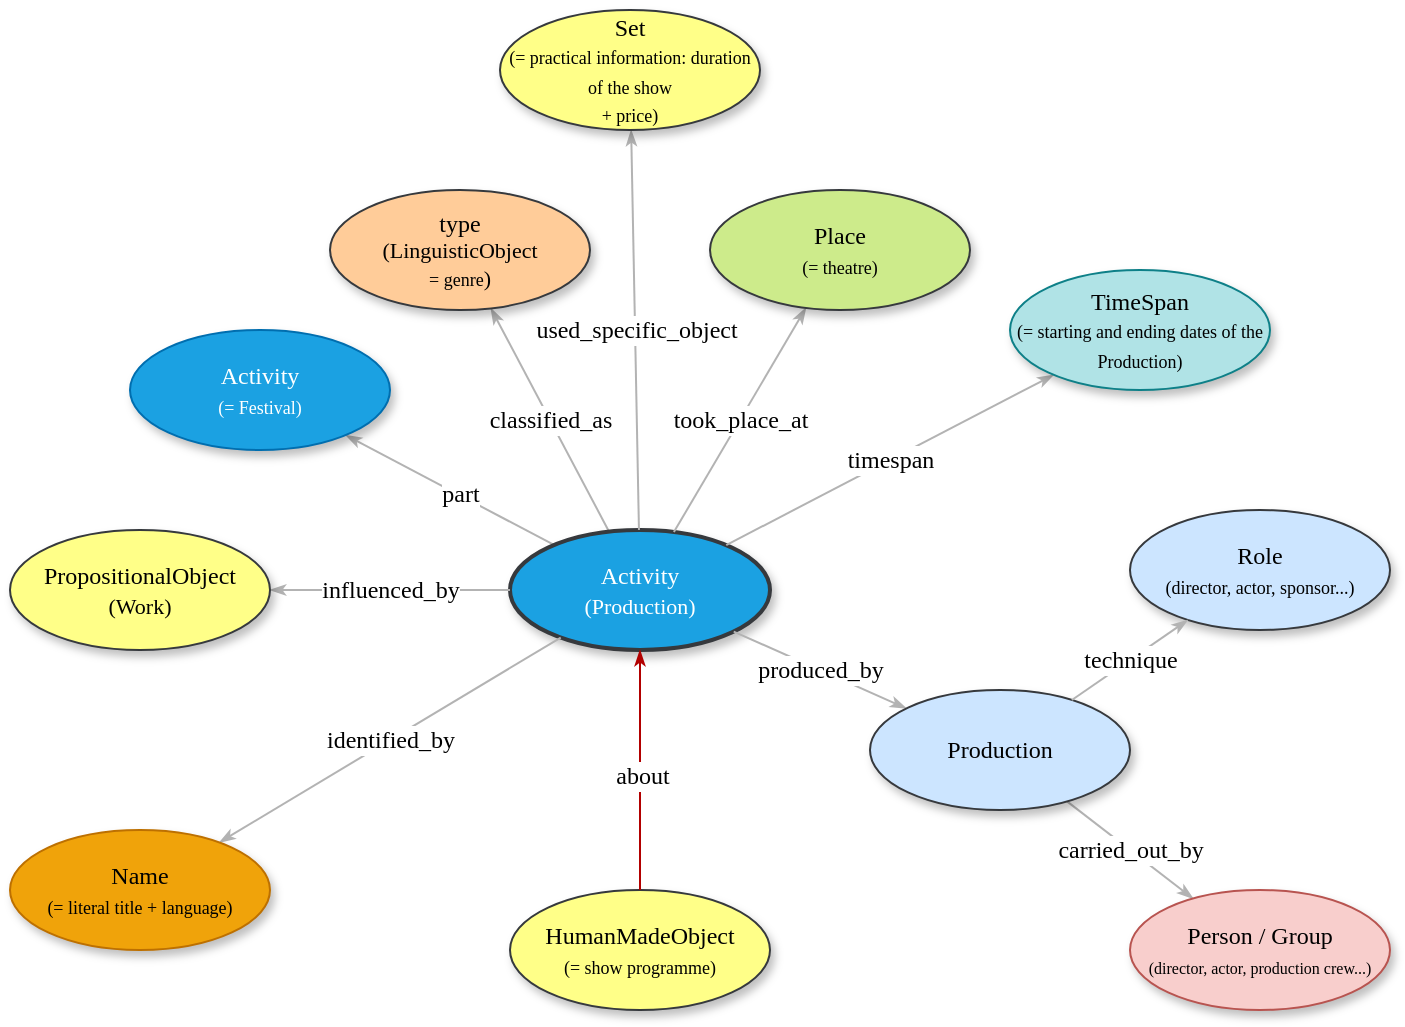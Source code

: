 <mxfile version="27.0.9">
  <diagram name="Page-1" id="42789a77-a242-8287-6e28-9cd8cfd52e62">
    <mxGraphModel dx="1426" dy="1709" grid="1" gridSize="10" guides="1" tooltips="1" connect="1" arrows="1" fold="1" page="1" pageScale="1" pageWidth="1100" pageHeight="850" background="none" math="0" shadow="0">
      <root>
        <mxCell id="0" />
        <mxCell id="1" parent="0" />
        <mxCell id="1ea317790d2ca983-12" style="edgeStyle=none;rounded=1;html=1;labelBackgroundColor=#FFFFFF;startArrow=none;startFill=0;startSize=5;endArrow=classicThin;endFill=1;endSize=5;jettySize=auto;orthogonalLoop=1;strokeColor=#B3B3B3;strokeWidth=1;fontFamily=Verdana;fontSize=12" parent="1" source="1ea317790d2ca983-1" target="1ea317790d2ca983-2" edge="1">
          <mxGeometry relative="1" as="geometry" />
        </mxCell>
        <mxCell id="X0iNmSqpaTb7vp-CemVc-1" value="&lt;font style=&quot;font-size: 12px;&quot; face=&quot;Verdana&quot;&gt;part&lt;/font&gt;" style="edgeLabel;html=1;align=center;verticalAlign=middle;resizable=0;points=[];labelBackgroundColor=#FFFFFF;" parent="1ea317790d2ca983-12" vertex="1" connectable="0">
          <mxGeometry x="-0.08" y="-1" relative="1" as="geometry">
            <mxPoint as="offset" />
          </mxGeometry>
        </mxCell>
        <mxCell id="1ea317790d2ca983-13" value="&lt;span style=&quot;background-color: rgb(255, 255, 255);&quot;&gt;classified_as&lt;/span&gt;" style="edgeStyle=none;rounded=1;html=1;labelBackgroundColor=#FFFFFF;startArrow=none;startFill=0;startSize=5;endArrow=classicThin;endFill=1;endSize=5;jettySize=auto;orthogonalLoop=1;strokeColor=#B3B3B3;strokeWidth=1;fontFamily=Verdana;fontSize=12" parent="1" source="1ea317790d2ca983-1" target="1ea317790d2ca983-9" edge="1">
          <mxGeometry relative="1" as="geometry" />
        </mxCell>
        <mxCell id="1ea317790d2ca983-1" value="&lt;div&gt;Activity&lt;/div&gt;&lt;div&gt;&lt;font style=&quot;font-size: 11px;&quot;&gt;(Production)&lt;/font&gt;&lt;/div&gt;" style="ellipse;whiteSpace=wrap;html=1;rounded=0;shadow=1;comic=0;labelBackgroundColor=none;strokeWidth=2;fontFamily=Verdana;fontSize=12;align=center;fillColor=#1ba1e2;strokeColor=#36393D;fontColor=#ffffff;" parent="1" vertex="1">
          <mxGeometry x="490" y="-80" width="130" height="60" as="geometry" />
        </mxCell>
        <mxCell id="1ea317790d2ca983-21" value="took_place_at" style="edgeStyle=none;rounded=1;html=1;labelBackgroundColor=#FFFFFF;startArrow=none;startFill=0;startSize=5;endArrow=classicThin;endFill=1;endSize=5;jettySize=auto;orthogonalLoop=1;strokeColor=#B3B3B3;strokeWidth=1;fontFamily=Verdana;fontSize=12" parent="1" source="1ea317790d2ca983-1" target="1ea317790d2ca983-7" edge="1">
          <mxGeometry relative="1" as="geometry" />
        </mxCell>
        <mxCell id="1ea317790d2ca983-22" value="timespan" style="edgeStyle=none;rounded=1;html=1;labelBackgroundColor=#FFFFFF;startArrow=none;startFill=0;startSize=5;endArrow=classicThin;endFill=1;endSize=5;jettySize=auto;orthogonalLoop=1;strokeColor=#B3B3B3;strokeWidth=1;fontFamily=Verdana;fontSize=12" parent="1" source="1ea317790d2ca983-1" target="1ea317790d2ca983-6" edge="1">
          <mxGeometry relative="1" as="geometry" />
        </mxCell>
        <mxCell id="1ea317790d2ca983-2" value="&lt;span&gt;Activity&lt;/span&gt;&lt;div&gt;&lt;span&gt;&lt;font style=&quot;font-size: 9px;&quot;&gt;(= Festival)&lt;/font&gt;&lt;/span&gt;&lt;/div&gt;" style="ellipse;whiteSpace=wrap;html=1;rounded=0;shadow=1;comic=0;labelBackgroundColor=none;strokeWidth=1;fontFamily=Verdana;fontSize=12;align=center;fillColor=#1ba1e2;strokeColor=#006EAF;fontColor=#ffffff;" parent="1" vertex="1">
          <mxGeometry x="300" y="-180" width="130" height="60" as="geometry" />
        </mxCell>
        <mxCell id="1ea317790d2ca983-15" value="carried_out_by" style="edgeStyle=none;rounded=1;html=1;labelBackgroundColor=#FFFFFF;startArrow=none;startFill=0;startSize=5;endArrow=classicThin;endFill=1;endSize=5;jettySize=auto;orthogonalLoop=1;strokeColor=#B3B3B3;strokeWidth=1;fontFamily=Verdana;fontSize=12" parent="1" source="FMsEy_7_wvE7BqOvE81P-2" target="1ea317790d2ca983-4" edge="1">
          <mxGeometry relative="1" as="geometry">
            <mxPoint x="930" y="30" as="sourcePoint" />
          </mxGeometry>
        </mxCell>
        <mxCell id="1ea317790d2ca983-3" value="&lt;span&gt;HumanMadeObject&lt;/span&gt;&lt;div&gt;&lt;span&gt;&lt;font style=&quot;font-size: 9px;&quot;&gt;(= show programme)&lt;/font&gt;&lt;/span&gt;&lt;/div&gt;" style="ellipse;whiteSpace=wrap;html=1;rounded=0;shadow=1;comic=0;labelBackgroundColor=none;strokeWidth=1;fontFamily=Verdana;fontSize=12;align=center;fillColor=#ffff88;strokeColor=#36393d;" parent="1" vertex="1">
          <mxGeometry x="490" y="100" width="130" height="60" as="geometry" />
        </mxCell>
        <mxCell id="1ea317790d2ca983-4" value="&lt;span&gt;Person / Group&lt;/span&gt;&lt;div&gt;&lt;span&gt;&lt;font style=&quot;font-size: 8px;&quot;&gt;(director, actor, production crew...)&lt;/font&gt;&lt;/span&gt;&lt;/div&gt;" style="ellipse;whiteSpace=wrap;html=1;rounded=0;shadow=1;comic=0;labelBackgroundColor=none;strokeWidth=1;fontFamily=Verdana;fontSize=12;align=center;fillColor=#f8cecc;strokeColor=#b85450;" parent="1" vertex="1">
          <mxGeometry x="800" y="100" width="130" height="60" as="geometry" />
        </mxCell>
        <mxCell id="1ea317790d2ca983-23" value="used_specific_object" style="edgeStyle=none;rounded=1;html=1;labelBackgroundColor=#FFFFFF;startArrow=none;startFill=0;startSize=5;endArrow=classicThin;endFill=1;endSize=5;jettySize=auto;orthogonalLoop=1;strokeColor=#B3B3B3;strokeWidth=1;fontFamily=Verdana;fontSize=12" parent="1" source="1ea317790d2ca983-1" target="1ea317790d2ca983-8" edge="1">
          <mxGeometry relative="1" as="geometry" />
        </mxCell>
        <mxCell id="1ea317790d2ca983-6" value="&lt;span&gt;TimeSpan&lt;/span&gt;&lt;div&gt;&lt;span&gt;&lt;font style=&quot;font-size: 9px;&quot;&gt;(= starting and ending dates of the Production)&lt;/font&gt;&lt;/span&gt;&lt;/div&gt;" style="ellipse;whiteSpace=wrap;html=1;rounded=0;shadow=1;comic=0;labelBackgroundColor=none;strokeWidth=1;fontFamily=Verdana;fontSize=12;align=center;fillColor=#b0e3e6;strokeColor=#0e8088;" parent="1" vertex="1">
          <mxGeometry x="740" y="-210" width="130" height="60" as="geometry" />
        </mxCell>
        <mxCell id="1ea317790d2ca983-7" value="&lt;span&gt;Place&lt;/span&gt;&lt;div&gt;&lt;span&gt;&lt;font style=&quot;font-size: 9px;&quot;&gt;(= theatre)&lt;/font&gt;&lt;/span&gt;&lt;/div&gt;" style="ellipse;whiteSpace=wrap;html=1;rounded=0;shadow=1;comic=0;labelBackgroundColor=none;strokeWidth=1;fontFamily=Verdana;fontSize=12;align=center;fillColor=#cdeb8b;strokeColor=#36393d;" parent="1" vertex="1">
          <mxGeometry x="590" y="-250" width="130" height="60" as="geometry" />
        </mxCell>
        <mxCell id="1ea317790d2ca983-8" value="Set&lt;div&gt;&lt;font style=&quot;font-size: 9px;&quot;&gt;(= practical information: duration of the show&lt;/font&gt;&lt;/div&gt;&lt;div&gt;&lt;font style=&quot;font-size: 9px;&quot;&gt;+ price)&lt;/font&gt;&lt;/div&gt;" style="ellipse;whiteSpace=wrap;html=1;rounded=0;shadow=1;comic=0;labelBackgroundColor=none;strokeWidth=1;fontFamily=Verdana;fontSize=12;align=center;fillColor=#ffff88;strokeColor=#36393d;" parent="1" vertex="1">
          <mxGeometry x="485" y="-340" width="130" height="60" as="geometry" />
        </mxCell>
        <mxCell id="1ea317790d2ca983-19" value="influenced_by" style="edgeStyle=none;rounded=1;html=1;labelBackgroundColor=#FFFFFF;startArrow=none;startFill=0;startSize=5;endArrow=classicThin;endFill=1;endSize=5;jettySize=auto;orthogonalLoop=1;strokeColor=#B3B3B3;strokeWidth=1;fontFamily=Verdana;fontSize=12" parent="1" source="1ea317790d2ca983-1" target="1ea317790d2ca983-10" edge="1">
          <mxGeometry relative="1" as="geometry" />
        </mxCell>
        <mxCell id="1ea317790d2ca983-9" value="type&lt;div style=&quot;font-size: 11px;&quot;&gt;(&lt;font style=&quot;font-size: 11px;&quot;&gt;LinguisticObject&lt;/font&gt;&lt;/div&gt;&lt;div style=&quot;&quot;&gt;&lt;font style=&quot;font-size: 9px;&quot;&gt; = genre&lt;/font&gt;&lt;span style=&quot;font-size: 11px;&quot;&gt;)&lt;/span&gt;&lt;/div&gt;" style="ellipse;whiteSpace=wrap;html=1;rounded=0;shadow=1;comic=0;labelBackgroundColor=none;strokeWidth=1;fontFamily=Verdana;fontSize=12;align=center;rotation=0;fillColor=#ffcc99;strokeColor=#36393d;" parent="1" vertex="1">
          <mxGeometry x="400" y="-250" width="130" height="60" as="geometry" />
        </mxCell>
        <mxCell id="1ea317790d2ca983-20" value="identified_by" style="edgeStyle=none;rounded=1;html=1;labelBackgroundColor=#FFFFFF;startArrow=none;startFill=0;startSize=5;endArrow=classicThin;endFill=1;endSize=5;jettySize=auto;orthogonalLoop=1;strokeColor=#B3B3B3;strokeWidth=1;fontFamily=Verdana;fontSize=12" parent="1" source="1ea317790d2ca983-1" target="1ea317790d2ca983-11" edge="1">
          <mxGeometry relative="1" as="geometry" />
        </mxCell>
        <mxCell id="1ea317790d2ca983-10" value="&lt;span&gt;PropositionalObject&lt;/span&gt;&lt;div&gt;&lt;span&gt;&lt;font style=&quot;font-size: 11px;&quot;&gt;(Work)&lt;/font&gt;&lt;/span&gt;&lt;/div&gt;" style="ellipse;whiteSpace=wrap;html=1;rounded=0;shadow=1;comic=0;labelBackgroundColor=none;strokeWidth=1;fontFamily=Verdana;fontSize=12;align=center;rotation=0;fillColor=#ffff88;strokeColor=#36393d;" parent="1" vertex="1">
          <mxGeometry x="240" y="-80" width="130" height="60" as="geometry" />
        </mxCell>
        <mxCell id="1ea317790d2ca983-11" value="&lt;span&gt;Name&lt;/span&gt;&lt;div&gt;&lt;span&gt;&lt;font style=&quot;font-size: 9px;&quot;&gt;(= literal title + language)&lt;/font&gt;&lt;/span&gt;&lt;/div&gt;" style="ellipse;whiteSpace=wrap;html=1;rounded=0;shadow=1;comic=0;labelBackgroundColor=none;strokeWidth=1;fontFamily=Verdana;fontSize=12;align=center;rotation=0;fillColor=#f0a30a;strokeColor=#BD7000;fontColor=#000000;" parent="1" vertex="1">
          <mxGeometry x="240" y="70" width="130" height="60" as="geometry" />
        </mxCell>
        <mxCell id="FMsEy_7_wvE7BqOvE81P-1" value="produced_by" style="edgeStyle=none;rounded=1;html=1;labelBackgroundColor=#FFFFFF;startArrow=none;startFill=0;startSize=5;endArrow=classicThin;endFill=1;endSize=5;jettySize=auto;orthogonalLoop=1;strokeColor=#B3B3B3;strokeWidth=1;fontFamily=Verdana;fontSize=12" parent="1" source="1ea317790d2ca983-1" target="FMsEy_7_wvE7BqOvE81P-2" edge="1">
          <mxGeometry relative="1" as="geometry">
            <mxPoint x="751.937" y="-425.003" as="sourcePoint" />
          </mxGeometry>
        </mxCell>
        <mxCell id="FMsEy_7_wvE7BqOvE81P-2" value="&lt;span&gt;Production&lt;/span&gt;" style="ellipse;whiteSpace=wrap;html=1;rounded=0;shadow=1;comic=0;labelBackgroundColor=none;strokeWidth=1;fontFamily=Verdana;fontSize=12;align=center;fillColor=#cce5ff;strokeColor=#36393d;" parent="1" vertex="1">
          <mxGeometry x="670" y="-2.753e-14" width="130" height="60" as="geometry" />
        </mxCell>
        <mxCell id="FMsEy_7_wvE7BqOvE81P-3" value="&lt;span&gt;Role&lt;/span&gt;&lt;div&gt;&lt;span&gt;&lt;font style=&quot;font-size: 9px;&quot;&gt;(director, actor, sponsor...)&lt;/font&gt;&lt;/span&gt;&lt;/div&gt;" style="ellipse;whiteSpace=wrap;html=1;rounded=0;shadow=1;comic=0;labelBackgroundColor=none;strokeWidth=1;fontFamily=Verdana;fontSize=12;align=center;fillColor=#cce5ff;strokeColor=#36393d;" parent="1" vertex="1">
          <mxGeometry x="800" y="-90.0" width="130" height="60" as="geometry" />
        </mxCell>
        <mxCell id="FMsEy_7_wvE7BqOvE81P-4" value="technique" style="edgeStyle=none;rounded=1;html=1;labelBackgroundColor=#FFFFFF;startArrow=none;startFill=0;startSize=5;endArrow=classicThin;endFill=1;endSize=5;jettySize=auto;orthogonalLoop=1;strokeColor=#B3B3B3;strokeWidth=1;fontFamily=Verdana;fontSize=12" parent="1" source="FMsEy_7_wvE7BqOvE81P-2" target="FMsEy_7_wvE7BqOvE81P-3" edge="1">
          <mxGeometry relative="1" as="geometry">
            <mxPoint x="779" y="66" as="sourcePoint" />
            <mxPoint x="871" y="134" as="targetPoint" />
          </mxGeometry>
        </mxCell>
        <mxCell id="FMsEy_7_wvE7BqOvE81P-5" value="" style="edgeStyle=none;rounded=1;html=1;labelBackgroundColor=#FFFFFF;startArrow=none;startFill=0;startSize=5;endArrow=classicThin;endFill=1;endSize=5;jettySize=auto;orthogonalLoop=1;strokeColor=#B20000;strokeWidth=1;fontFamily=Verdana;fontSize=12;fillColor=#e51400;" parent="1" source="1ea317790d2ca983-3" target="1ea317790d2ca983-1" edge="1">
          <mxGeometry relative="1" as="geometry">
            <mxPoint x="550" as="sourcePoint" />
            <mxPoint x="555" y="80" as="targetPoint" />
          </mxGeometry>
        </mxCell>
        <mxCell id="FMsEy_7_wvE7BqOvE81P-7" value="&lt;font face=&quot;Verdana&quot; style=&quot;font-size: 12px;&quot;&gt;about&lt;/font&gt;" style="edgeLabel;html=1;align=center;verticalAlign=middle;resizable=0;points=[];" parent="FMsEy_7_wvE7BqOvE81P-5" vertex="1" connectable="0">
          <mxGeometry x="-0.041" y="-1" relative="1" as="geometry">
            <mxPoint as="offset" />
          </mxGeometry>
        </mxCell>
      </root>
    </mxGraphModel>
  </diagram>
</mxfile>
